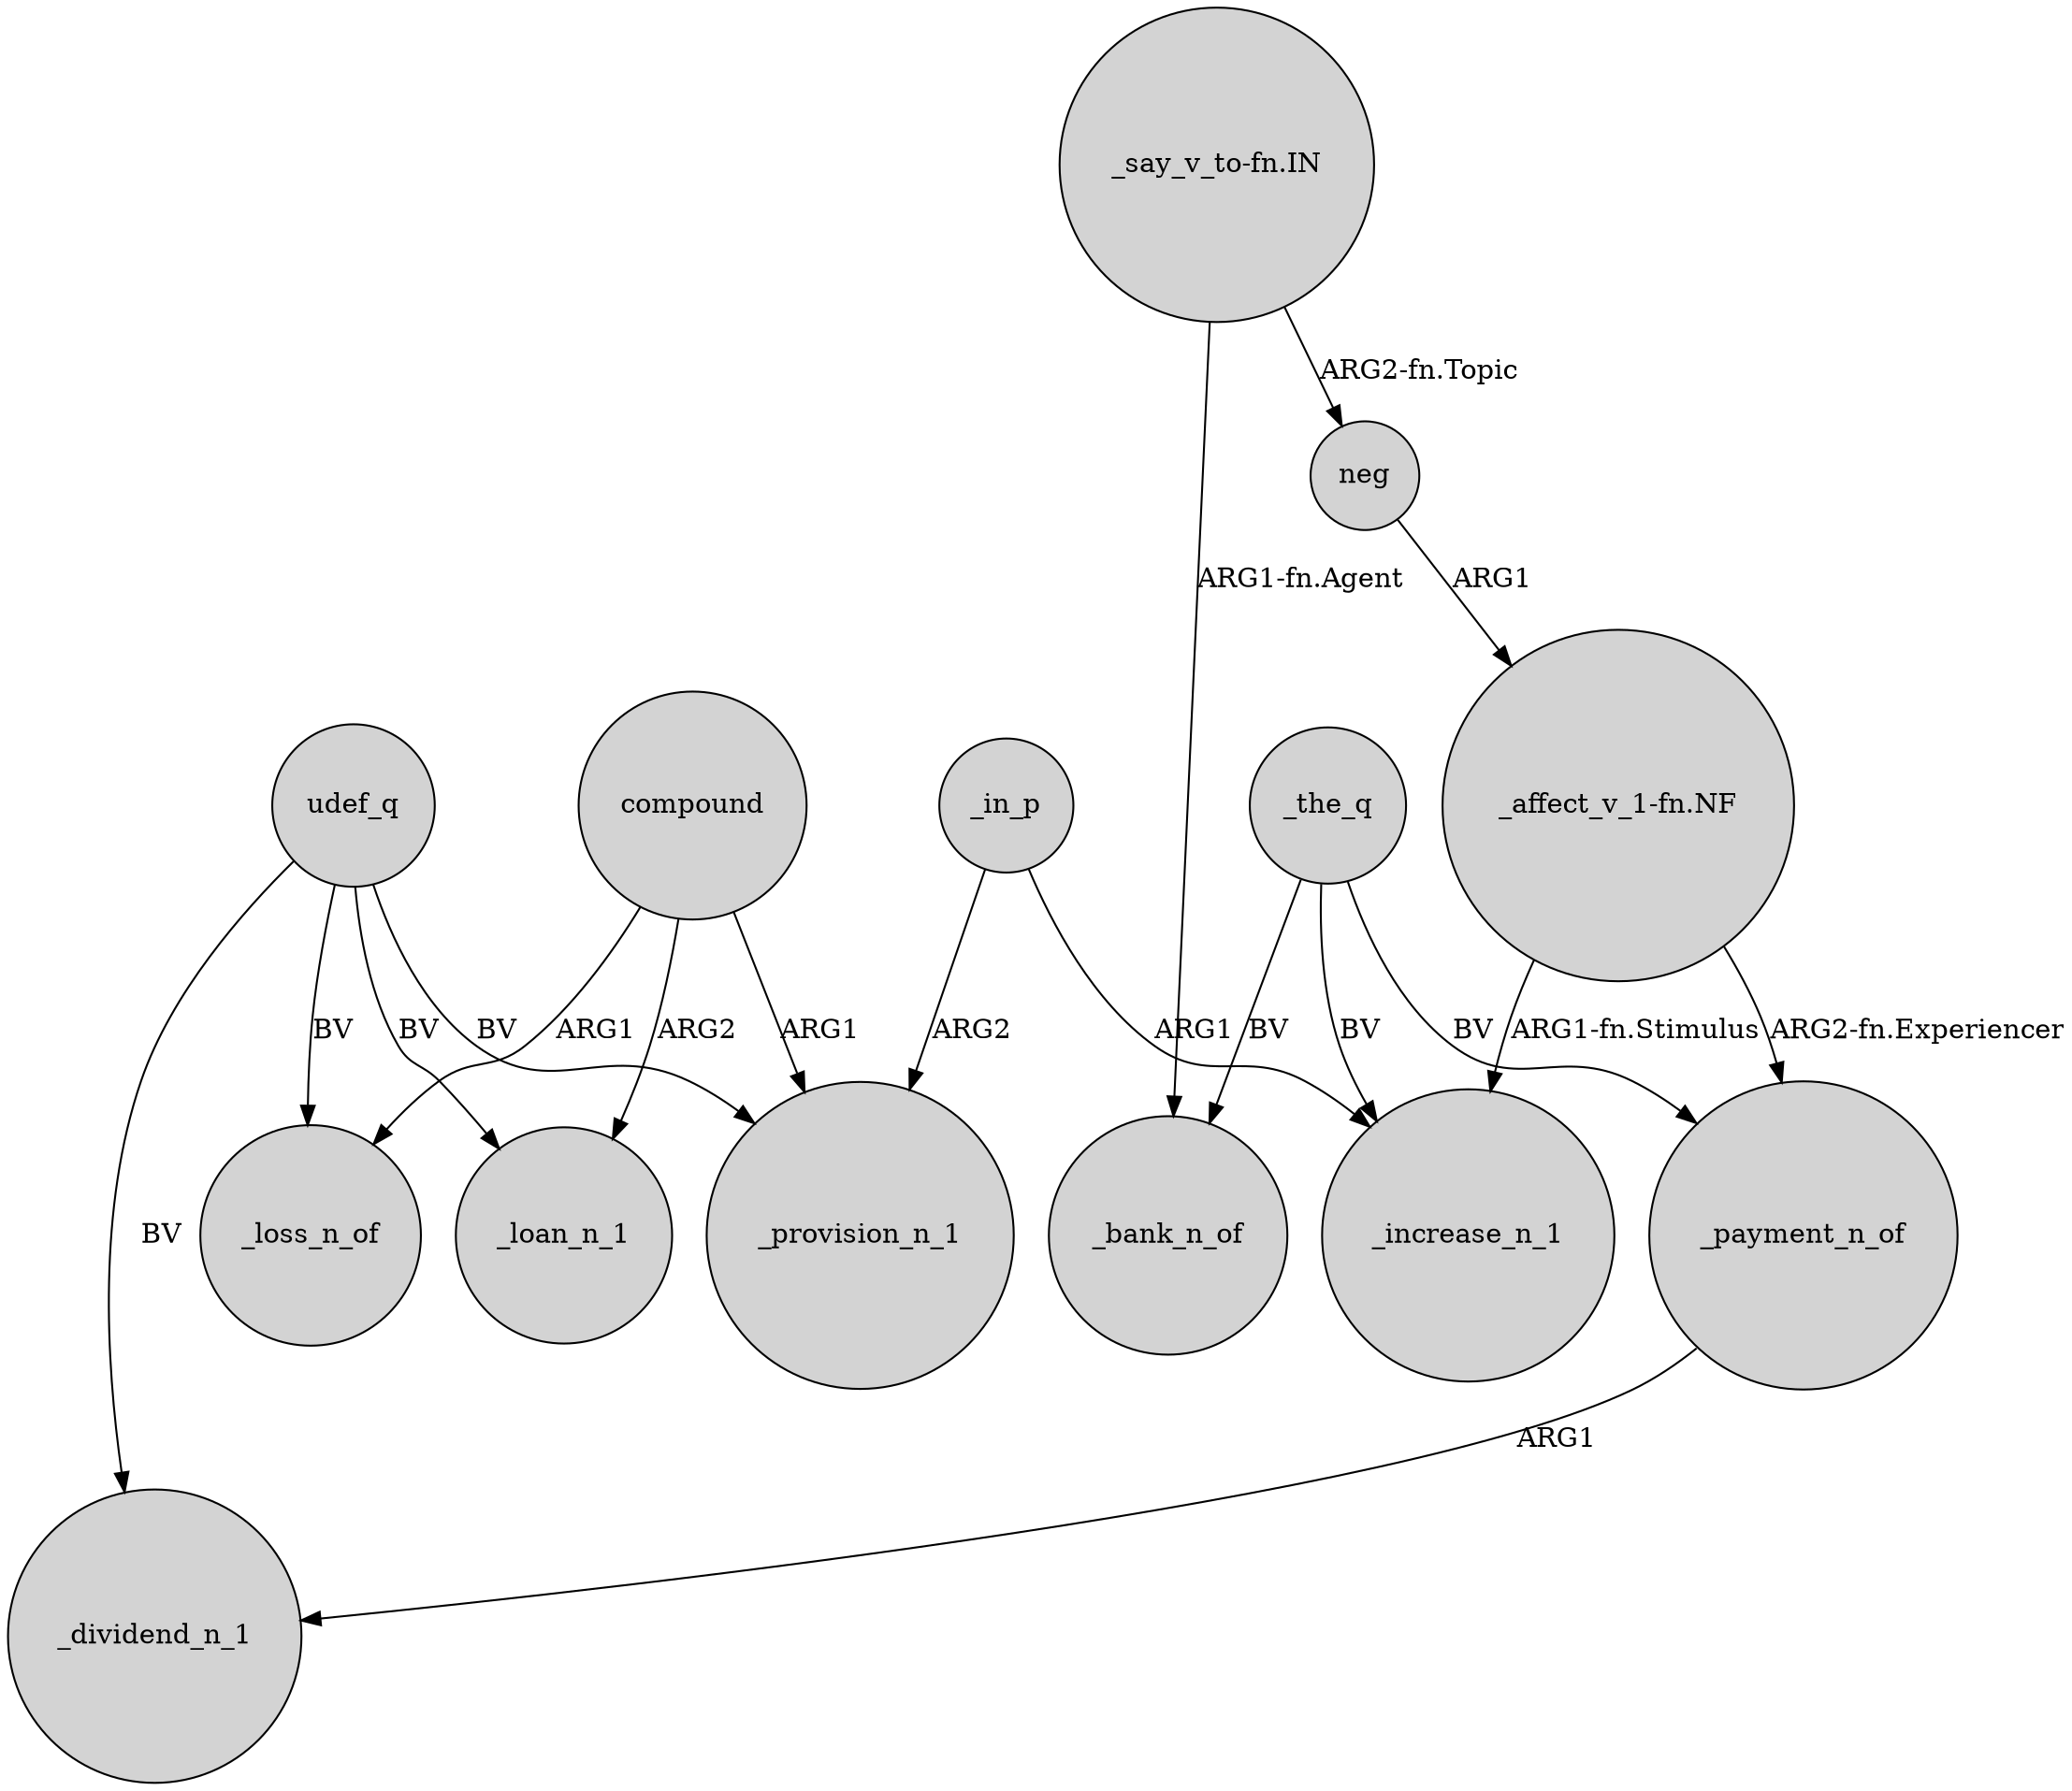 digraph {
	node [shape=circle style=filled]
	_the_q -> _payment_n_of [label=BV]
	_the_q -> _bank_n_of [label=BV]
	"_say_v_to-fn.IN" -> neg [label="ARG2-fn.Topic"]
	"_affect_v_1-fn.NF" -> _increase_n_1 [label="ARG1-fn.Stimulus"]
	compound -> _loss_n_of [label=ARG1]
	"_say_v_to-fn.IN" -> _bank_n_of [label="ARG1-fn.Agent"]
	_payment_n_of -> _dividend_n_1 [label=ARG1]
	udef_q -> _dividend_n_1 [label=BV]
	_in_p -> _provision_n_1 [label=ARG2]
	"_affect_v_1-fn.NF" -> _payment_n_of [label="ARG2-fn.Experiencer"]
	udef_q -> _provision_n_1 [label=BV]
	compound -> _provision_n_1 [label=ARG1]
	_in_p -> _increase_n_1 [label=ARG1]
	_the_q -> _increase_n_1 [label=BV]
	udef_q -> _loss_n_of [label=BV]
	compound -> _loan_n_1 [label=ARG2]
	udef_q -> _loan_n_1 [label=BV]
	neg -> "_affect_v_1-fn.NF" [label=ARG1]
}
